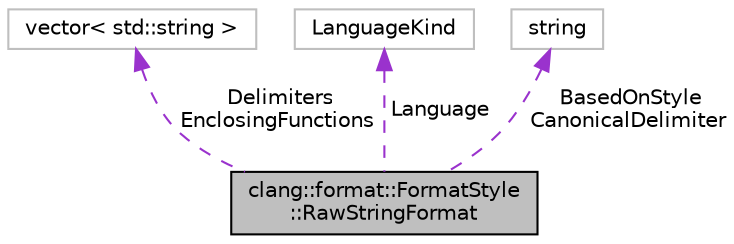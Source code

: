 digraph "clang::format::FormatStyle::RawStringFormat"
{
 // LATEX_PDF_SIZE
  bgcolor="transparent";
  edge [fontname="Helvetica",fontsize="10",labelfontname="Helvetica",labelfontsize="10"];
  node [fontname="Helvetica",fontsize="10",shape=record];
  Node1 [label="clang::format::FormatStyle\l::RawStringFormat",height=0.2,width=0.4,color="black", fillcolor="grey75", style="filled", fontcolor="black",tooltip="See documentation of RawStringFormats."];
  Node2 -> Node1 [dir="back",color="darkorchid3",fontsize="10",style="dashed",label=" Delimiters\nEnclosingFunctions" ,fontname="Helvetica"];
  Node2 [label="vector\< std::string \>",height=0.2,width=0.4,color="grey75",tooltip=" "];
  Node3 -> Node1 [dir="back",color="darkorchid3",fontsize="10",style="dashed",label=" Language" ,fontname="Helvetica"];
  Node3 [label="LanguageKind",height=0.2,width=0.4,color="grey75",tooltip=" "];
  Node4 -> Node1 [dir="back",color="darkorchid3",fontsize="10",style="dashed",label=" BasedOnStyle\nCanonicalDelimiter" ,fontname="Helvetica"];
  Node4 [label="string",height=0.2,width=0.4,color="grey75",tooltip=" "];
}
